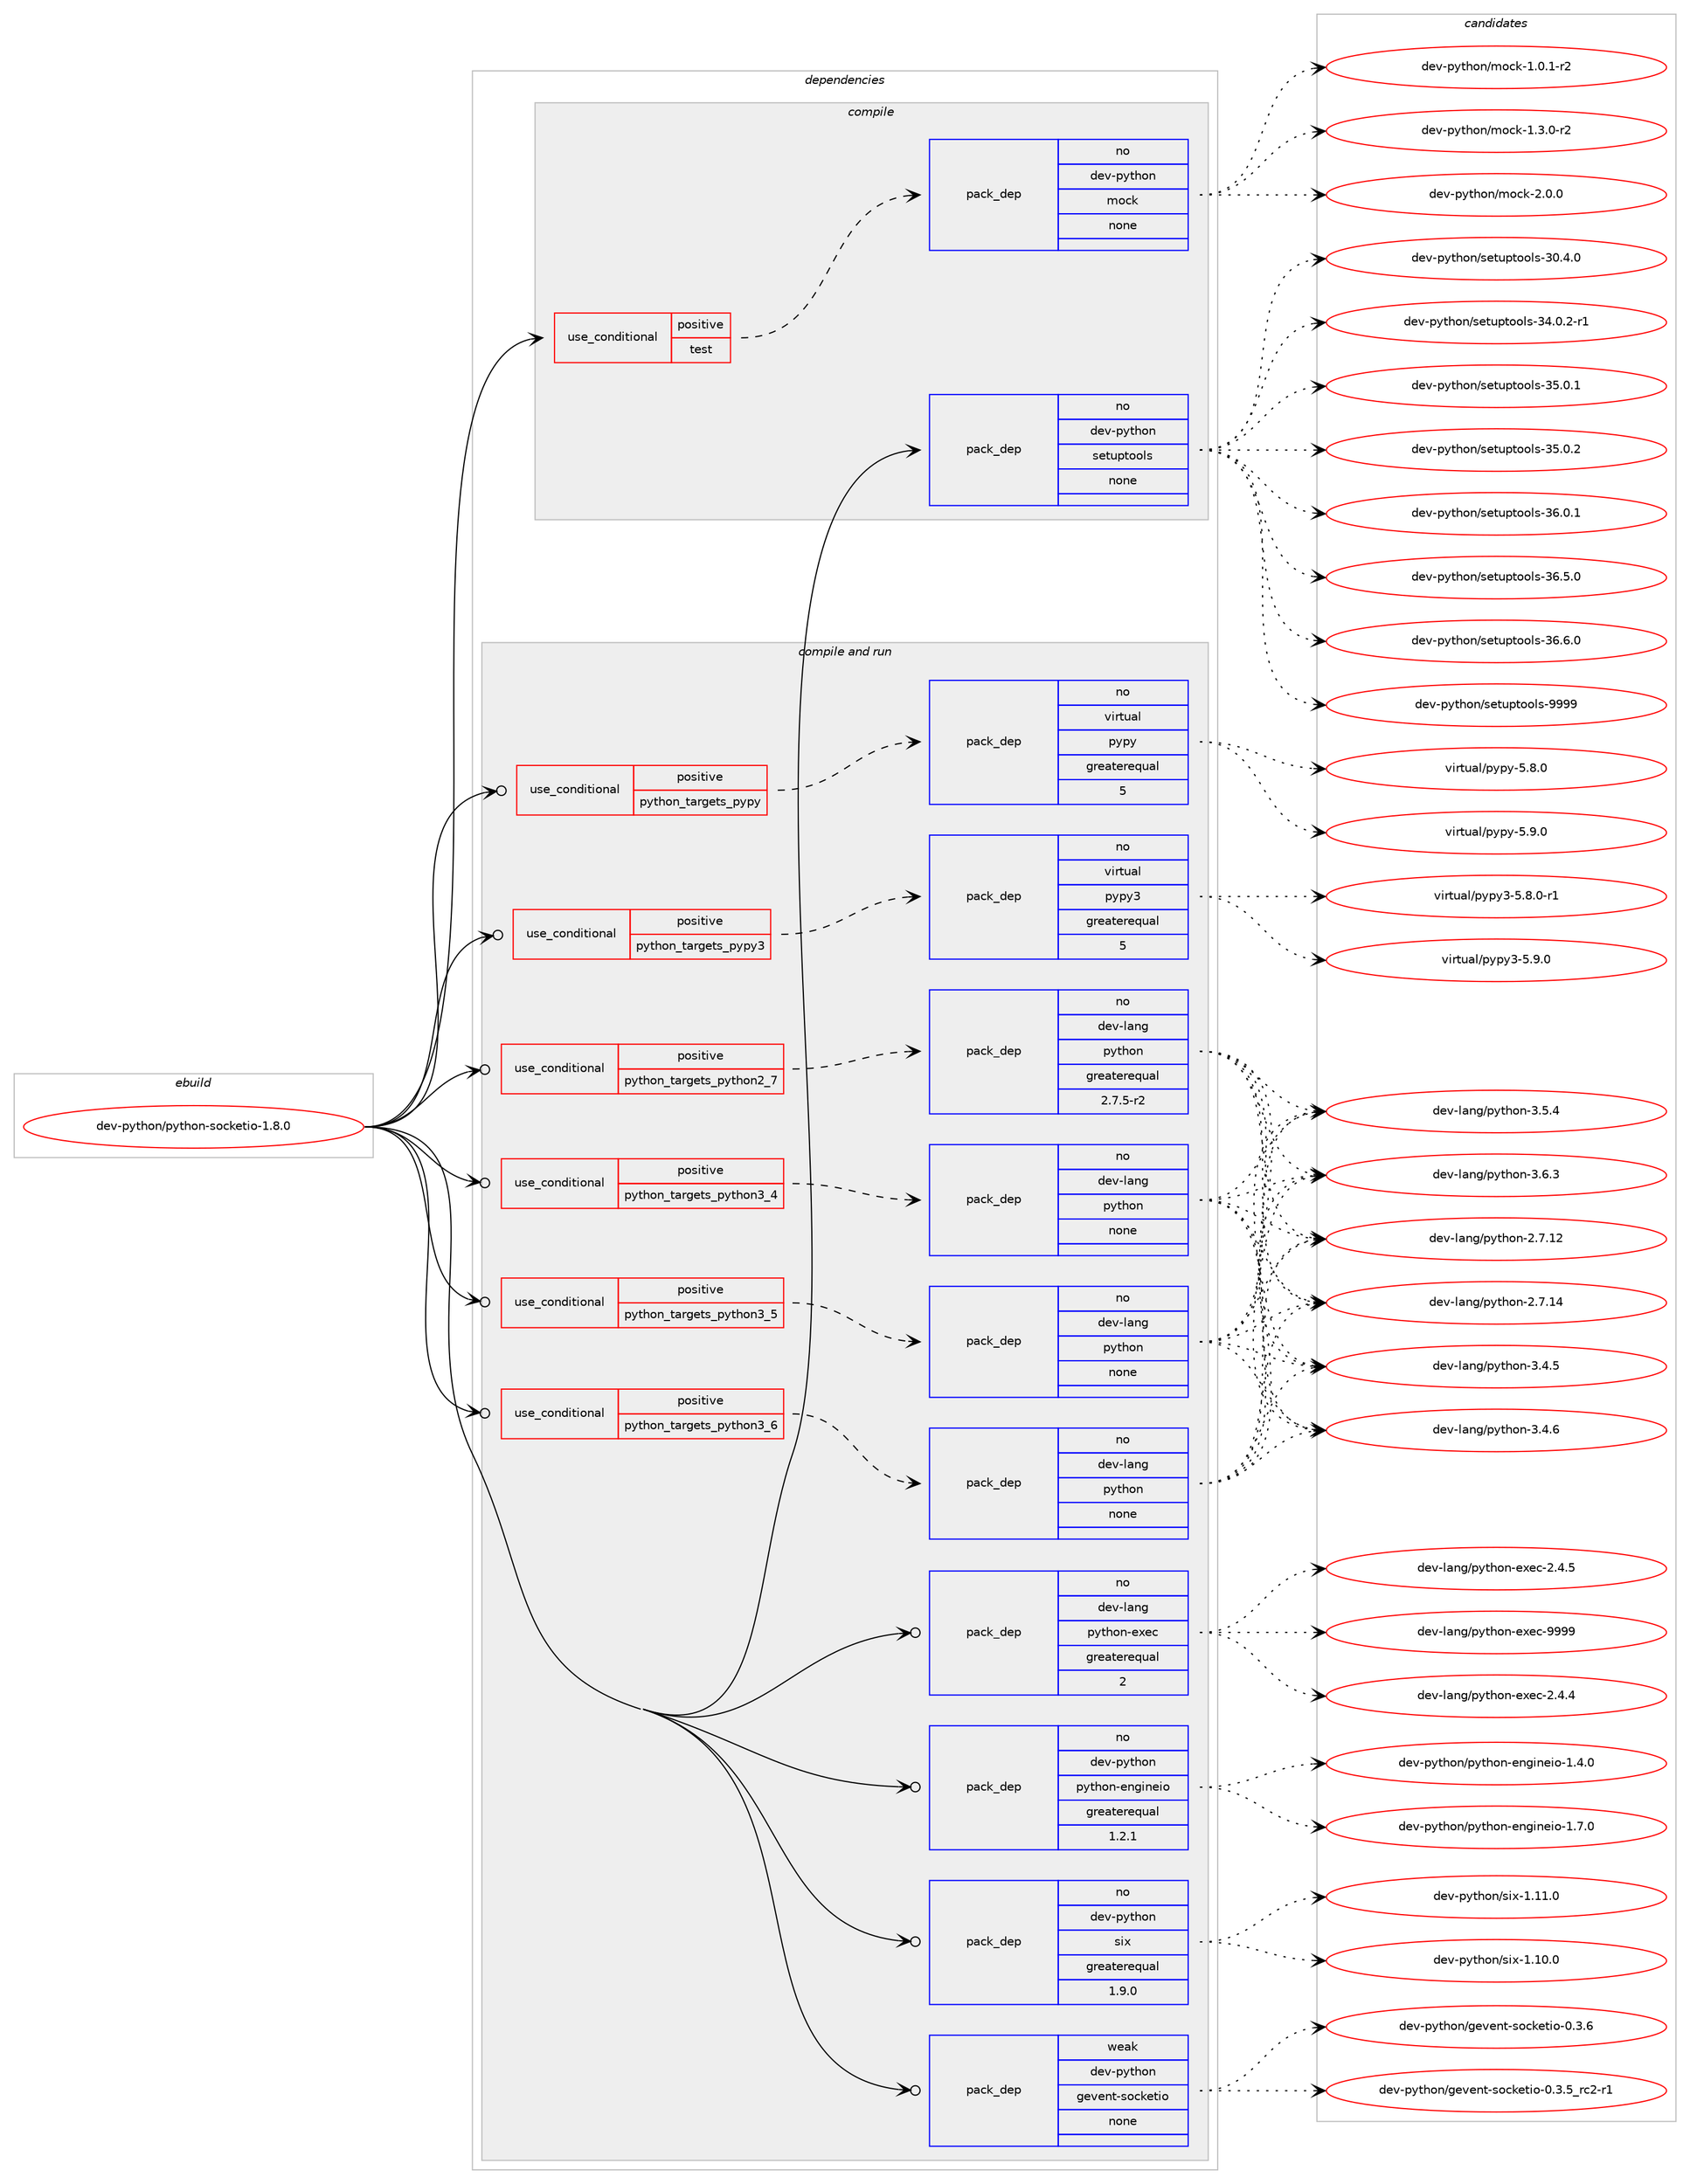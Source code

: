 digraph prolog {

# *************
# Graph options
# *************

newrank=true;
concentrate=true;
compound=true;
graph [rankdir=LR,fontname=Helvetica,fontsize=10,ranksep=1.5];#, ranksep=2.5, nodesep=0.2];
edge  [arrowhead=vee];
node  [fontname=Helvetica,fontsize=10];

# **********
# The ebuild
# **********

subgraph cluster_leftcol {
color=gray;
rank=same;
label=<<i>ebuild</i>>;
id [label="dev-python/python-socketio-1.8.0", color=red, width=4, href="../dev-python/python-socketio-1.8.0.svg"];
}

# ****************
# The dependencies
# ****************

subgraph cluster_midcol {
color=gray;
label=<<i>dependencies</i>>;
subgraph cluster_compile {
fillcolor="#eeeeee";
style=filled;
label=<<i>compile</i>>;
subgraph cond40345 {
dependency183301 [label=<<TABLE BORDER="0" CELLBORDER="1" CELLSPACING="0" CELLPADDING="4"><TR><TD ROWSPAN="3" CELLPADDING="10">use_conditional</TD></TR><TR><TD>positive</TD></TR><TR><TD>test</TD></TR></TABLE>>, shape=none, color=red];
subgraph pack139007 {
dependency183302 [label=<<TABLE BORDER="0" CELLBORDER="1" CELLSPACING="0" CELLPADDING="4" WIDTH="220"><TR><TD ROWSPAN="6" CELLPADDING="30">pack_dep</TD></TR><TR><TD WIDTH="110">no</TD></TR><TR><TD>dev-python</TD></TR><TR><TD>mock</TD></TR><TR><TD>none</TD></TR><TR><TD></TD></TR></TABLE>>, shape=none, color=blue];
}
dependency183301:e -> dependency183302:w [weight=20,style="dashed",arrowhead="vee"];
}
id:e -> dependency183301:w [weight=20,style="solid",arrowhead="vee"];
subgraph pack139008 {
dependency183303 [label=<<TABLE BORDER="0" CELLBORDER="1" CELLSPACING="0" CELLPADDING="4" WIDTH="220"><TR><TD ROWSPAN="6" CELLPADDING="30">pack_dep</TD></TR><TR><TD WIDTH="110">no</TD></TR><TR><TD>dev-python</TD></TR><TR><TD>setuptools</TD></TR><TR><TD>none</TD></TR><TR><TD></TD></TR></TABLE>>, shape=none, color=blue];
}
id:e -> dependency183303:w [weight=20,style="solid",arrowhead="vee"];
}
subgraph cluster_compileandrun {
fillcolor="#eeeeee";
style=filled;
label=<<i>compile and run</i>>;
subgraph cond40346 {
dependency183304 [label=<<TABLE BORDER="0" CELLBORDER="1" CELLSPACING="0" CELLPADDING="4"><TR><TD ROWSPAN="3" CELLPADDING="10">use_conditional</TD></TR><TR><TD>positive</TD></TR><TR><TD>python_targets_pypy</TD></TR></TABLE>>, shape=none, color=red];
subgraph pack139009 {
dependency183305 [label=<<TABLE BORDER="0" CELLBORDER="1" CELLSPACING="0" CELLPADDING="4" WIDTH="220"><TR><TD ROWSPAN="6" CELLPADDING="30">pack_dep</TD></TR><TR><TD WIDTH="110">no</TD></TR><TR><TD>virtual</TD></TR><TR><TD>pypy</TD></TR><TR><TD>greaterequal</TD></TR><TR><TD>5</TD></TR></TABLE>>, shape=none, color=blue];
}
dependency183304:e -> dependency183305:w [weight=20,style="dashed",arrowhead="vee"];
}
id:e -> dependency183304:w [weight=20,style="solid",arrowhead="odotvee"];
subgraph cond40347 {
dependency183306 [label=<<TABLE BORDER="0" CELLBORDER="1" CELLSPACING="0" CELLPADDING="4"><TR><TD ROWSPAN="3" CELLPADDING="10">use_conditional</TD></TR><TR><TD>positive</TD></TR><TR><TD>python_targets_pypy3</TD></TR></TABLE>>, shape=none, color=red];
subgraph pack139010 {
dependency183307 [label=<<TABLE BORDER="0" CELLBORDER="1" CELLSPACING="0" CELLPADDING="4" WIDTH="220"><TR><TD ROWSPAN="6" CELLPADDING="30">pack_dep</TD></TR><TR><TD WIDTH="110">no</TD></TR><TR><TD>virtual</TD></TR><TR><TD>pypy3</TD></TR><TR><TD>greaterequal</TD></TR><TR><TD>5</TD></TR></TABLE>>, shape=none, color=blue];
}
dependency183306:e -> dependency183307:w [weight=20,style="dashed",arrowhead="vee"];
}
id:e -> dependency183306:w [weight=20,style="solid",arrowhead="odotvee"];
subgraph cond40348 {
dependency183308 [label=<<TABLE BORDER="0" CELLBORDER="1" CELLSPACING="0" CELLPADDING="4"><TR><TD ROWSPAN="3" CELLPADDING="10">use_conditional</TD></TR><TR><TD>positive</TD></TR><TR><TD>python_targets_python2_7</TD></TR></TABLE>>, shape=none, color=red];
subgraph pack139011 {
dependency183309 [label=<<TABLE BORDER="0" CELLBORDER="1" CELLSPACING="0" CELLPADDING="4" WIDTH="220"><TR><TD ROWSPAN="6" CELLPADDING="30">pack_dep</TD></TR><TR><TD WIDTH="110">no</TD></TR><TR><TD>dev-lang</TD></TR><TR><TD>python</TD></TR><TR><TD>greaterequal</TD></TR><TR><TD>2.7.5-r2</TD></TR></TABLE>>, shape=none, color=blue];
}
dependency183308:e -> dependency183309:w [weight=20,style="dashed",arrowhead="vee"];
}
id:e -> dependency183308:w [weight=20,style="solid",arrowhead="odotvee"];
subgraph cond40349 {
dependency183310 [label=<<TABLE BORDER="0" CELLBORDER="1" CELLSPACING="0" CELLPADDING="4"><TR><TD ROWSPAN="3" CELLPADDING="10">use_conditional</TD></TR><TR><TD>positive</TD></TR><TR><TD>python_targets_python3_4</TD></TR></TABLE>>, shape=none, color=red];
subgraph pack139012 {
dependency183311 [label=<<TABLE BORDER="0" CELLBORDER="1" CELLSPACING="0" CELLPADDING="4" WIDTH="220"><TR><TD ROWSPAN="6" CELLPADDING="30">pack_dep</TD></TR><TR><TD WIDTH="110">no</TD></TR><TR><TD>dev-lang</TD></TR><TR><TD>python</TD></TR><TR><TD>none</TD></TR><TR><TD></TD></TR></TABLE>>, shape=none, color=blue];
}
dependency183310:e -> dependency183311:w [weight=20,style="dashed",arrowhead="vee"];
}
id:e -> dependency183310:w [weight=20,style="solid",arrowhead="odotvee"];
subgraph cond40350 {
dependency183312 [label=<<TABLE BORDER="0" CELLBORDER="1" CELLSPACING="0" CELLPADDING="4"><TR><TD ROWSPAN="3" CELLPADDING="10">use_conditional</TD></TR><TR><TD>positive</TD></TR><TR><TD>python_targets_python3_5</TD></TR></TABLE>>, shape=none, color=red];
subgraph pack139013 {
dependency183313 [label=<<TABLE BORDER="0" CELLBORDER="1" CELLSPACING="0" CELLPADDING="4" WIDTH="220"><TR><TD ROWSPAN="6" CELLPADDING="30">pack_dep</TD></TR><TR><TD WIDTH="110">no</TD></TR><TR><TD>dev-lang</TD></TR><TR><TD>python</TD></TR><TR><TD>none</TD></TR><TR><TD></TD></TR></TABLE>>, shape=none, color=blue];
}
dependency183312:e -> dependency183313:w [weight=20,style="dashed",arrowhead="vee"];
}
id:e -> dependency183312:w [weight=20,style="solid",arrowhead="odotvee"];
subgraph cond40351 {
dependency183314 [label=<<TABLE BORDER="0" CELLBORDER="1" CELLSPACING="0" CELLPADDING="4"><TR><TD ROWSPAN="3" CELLPADDING="10">use_conditional</TD></TR><TR><TD>positive</TD></TR><TR><TD>python_targets_python3_6</TD></TR></TABLE>>, shape=none, color=red];
subgraph pack139014 {
dependency183315 [label=<<TABLE BORDER="0" CELLBORDER="1" CELLSPACING="0" CELLPADDING="4" WIDTH="220"><TR><TD ROWSPAN="6" CELLPADDING="30">pack_dep</TD></TR><TR><TD WIDTH="110">no</TD></TR><TR><TD>dev-lang</TD></TR><TR><TD>python</TD></TR><TR><TD>none</TD></TR><TR><TD></TD></TR></TABLE>>, shape=none, color=blue];
}
dependency183314:e -> dependency183315:w [weight=20,style="dashed",arrowhead="vee"];
}
id:e -> dependency183314:w [weight=20,style="solid",arrowhead="odotvee"];
subgraph pack139015 {
dependency183316 [label=<<TABLE BORDER="0" CELLBORDER="1" CELLSPACING="0" CELLPADDING="4" WIDTH="220"><TR><TD ROWSPAN="6" CELLPADDING="30">pack_dep</TD></TR><TR><TD WIDTH="110">no</TD></TR><TR><TD>dev-lang</TD></TR><TR><TD>python-exec</TD></TR><TR><TD>greaterequal</TD></TR><TR><TD>2</TD></TR></TABLE>>, shape=none, color=blue];
}
id:e -> dependency183316:w [weight=20,style="solid",arrowhead="odotvee"];
subgraph pack139016 {
dependency183317 [label=<<TABLE BORDER="0" CELLBORDER="1" CELLSPACING="0" CELLPADDING="4" WIDTH="220"><TR><TD ROWSPAN="6" CELLPADDING="30">pack_dep</TD></TR><TR><TD WIDTH="110">no</TD></TR><TR><TD>dev-python</TD></TR><TR><TD>python-engineio</TD></TR><TR><TD>greaterequal</TD></TR><TR><TD>1.2.1</TD></TR></TABLE>>, shape=none, color=blue];
}
id:e -> dependency183317:w [weight=20,style="solid",arrowhead="odotvee"];
subgraph pack139017 {
dependency183318 [label=<<TABLE BORDER="0" CELLBORDER="1" CELLSPACING="0" CELLPADDING="4" WIDTH="220"><TR><TD ROWSPAN="6" CELLPADDING="30">pack_dep</TD></TR><TR><TD WIDTH="110">no</TD></TR><TR><TD>dev-python</TD></TR><TR><TD>six</TD></TR><TR><TD>greaterequal</TD></TR><TR><TD>1.9.0</TD></TR></TABLE>>, shape=none, color=blue];
}
id:e -> dependency183318:w [weight=20,style="solid",arrowhead="odotvee"];
subgraph pack139018 {
dependency183319 [label=<<TABLE BORDER="0" CELLBORDER="1" CELLSPACING="0" CELLPADDING="4" WIDTH="220"><TR><TD ROWSPAN="6" CELLPADDING="30">pack_dep</TD></TR><TR><TD WIDTH="110">weak</TD></TR><TR><TD>dev-python</TD></TR><TR><TD>gevent-socketio</TD></TR><TR><TD>none</TD></TR><TR><TD></TD></TR></TABLE>>, shape=none, color=blue];
}
id:e -> dependency183319:w [weight=20,style="solid",arrowhead="odotvee"];
}
subgraph cluster_run {
fillcolor="#eeeeee";
style=filled;
label=<<i>run</i>>;
}
}

# **************
# The candidates
# **************

subgraph cluster_choices {
rank=same;
color=gray;
label=<<i>candidates</i>>;

subgraph choice139007 {
color=black;
nodesep=1;
choice1001011184511212111610411111047109111991074549464846494511450 [label="dev-python/mock-1.0.1-r2", color=red, width=4,href="../dev-python/mock-1.0.1-r2.svg"];
choice1001011184511212111610411111047109111991074549465146484511450 [label="dev-python/mock-1.3.0-r2", color=red, width=4,href="../dev-python/mock-1.3.0-r2.svg"];
choice100101118451121211161041111104710911199107455046484648 [label="dev-python/mock-2.0.0", color=red, width=4,href="../dev-python/mock-2.0.0.svg"];
dependency183302:e -> choice1001011184511212111610411111047109111991074549464846494511450:w [style=dotted,weight="100"];
dependency183302:e -> choice1001011184511212111610411111047109111991074549465146484511450:w [style=dotted,weight="100"];
dependency183302:e -> choice100101118451121211161041111104710911199107455046484648:w [style=dotted,weight="100"];
}
subgraph choice139008 {
color=black;
nodesep=1;
choice100101118451121211161041111104711510111611711211611111110811545514846524648 [label="dev-python/setuptools-30.4.0", color=red, width=4,href="../dev-python/setuptools-30.4.0.svg"];
choice1001011184511212111610411111047115101116117112116111111108115455152464846504511449 [label="dev-python/setuptools-34.0.2-r1", color=red, width=4,href="../dev-python/setuptools-34.0.2-r1.svg"];
choice100101118451121211161041111104711510111611711211611111110811545515346484649 [label="dev-python/setuptools-35.0.1", color=red, width=4,href="../dev-python/setuptools-35.0.1.svg"];
choice100101118451121211161041111104711510111611711211611111110811545515346484650 [label="dev-python/setuptools-35.0.2", color=red, width=4,href="../dev-python/setuptools-35.0.2.svg"];
choice100101118451121211161041111104711510111611711211611111110811545515446484649 [label="dev-python/setuptools-36.0.1", color=red, width=4,href="../dev-python/setuptools-36.0.1.svg"];
choice100101118451121211161041111104711510111611711211611111110811545515446534648 [label="dev-python/setuptools-36.5.0", color=red, width=4,href="../dev-python/setuptools-36.5.0.svg"];
choice100101118451121211161041111104711510111611711211611111110811545515446544648 [label="dev-python/setuptools-36.6.0", color=red, width=4,href="../dev-python/setuptools-36.6.0.svg"];
choice10010111845112121116104111110471151011161171121161111111081154557575757 [label="dev-python/setuptools-9999", color=red, width=4,href="../dev-python/setuptools-9999.svg"];
dependency183303:e -> choice100101118451121211161041111104711510111611711211611111110811545514846524648:w [style=dotted,weight="100"];
dependency183303:e -> choice1001011184511212111610411111047115101116117112116111111108115455152464846504511449:w [style=dotted,weight="100"];
dependency183303:e -> choice100101118451121211161041111104711510111611711211611111110811545515346484649:w [style=dotted,weight="100"];
dependency183303:e -> choice100101118451121211161041111104711510111611711211611111110811545515346484650:w [style=dotted,weight="100"];
dependency183303:e -> choice100101118451121211161041111104711510111611711211611111110811545515446484649:w [style=dotted,weight="100"];
dependency183303:e -> choice100101118451121211161041111104711510111611711211611111110811545515446534648:w [style=dotted,weight="100"];
dependency183303:e -> choice100101118451121211161041111104711510111611711211611111110811545515446544648:w [style=dotted,weight="100"];
dependency183303:e -> choice10010111845112121116104111110471151011161171121161111111081154557575757:w [style=dotted,weight="100"];
}
subgraph choice139009 {
color=black;
nodesep=1;
choice1181051141161179710847112121112121455346564648 [label="virtual/pypy-5.8.0", color=red, width=4,href="../virtual/pypy-5.8.0.svg"];
choice1181051141161179710847112121112121455346574648 [label="virtual/pypy-5.9.0", color=red, width=4,href="../virtual/pypy-5.9.0.svg"];
dependency183305:e -> choice1181051141161179710847112121112121455346564648:w [style=dotted,weight="100"];
dependency183305:e -> choice1181051141161179710847112121112121455346574648:w [style=dotted,weight="100"];
}
subgraph choice139010 {
color=black;
nodesep=1;
choice1181051141161179710847112121112121514553465646484511449 [label="virtual/pypy3-5.8.0-r1", color=red, width=4,href="../virtual/pypy3-5.8.0-r1.svg"];
choice118105114116117971084711212111212151455346574648 [label="virtual/pypy3-5.9.0", color=red, width=4,href="../virtual/pypy3-5.9.0.svg"];
dependency183307:e -> choice1181051141161179710847112121112121514553465646484511449:w [style=dotted,weight="100"];
dependency183307:e -> choice118105114116117971084711212111212151455346574648:w [style=dotted,weight="100"];
}
subgraph choice139011 {
color=black;
nodesep=1;
choice10010111845108971101034711212111610411111045504655464950 [label="dev-lang/python-2.7.12", color=red, width=4,href="../dev-lang/python-2.7.12.svg"];
choice10010111845108971101034711212111610411111045504655464952 [label="dev-lang/python-2.7.14", color=red, width=4,href="../dev-lang/python-2.7.14.svg"];
choice100101118451089711010347112121116104111110455146524653 [label="dev-lang/python-3.4.5", color=red, width=4,href="../dev-lang/python-3.4.5.svg"];
choice100101118451089711010347112121116104111110455146524654 [label="dev-lang/python-3.4.6", color=red, width=4,href="../dev-lang/python-3.4.6.svg"];
choice100101118451089711010347112121116104111110455146534652 [label="dev-lang/python-3.5.4", color=red, width=4,href="../dev-lang/python-3.5.4.svg"];
choice100101118451089711010347112121116104111110455146544651 [label="dev-lang/python-3.6.3", color=red, width=4,href="../dev-lang/python-3.6.3.svg"];
dependency183309:e -> choice10010111845108971101034711212111610411111045504655464950:w [style=dotted,weight="100"];
dependency183309:e -> choice10010111845108971101034711212111610411111045504655464952:w [style=dotted,weight="100"];
dependency183309:e -> choice100101118451089711010347112121116104111110455146524653:w [style=dotted,weight="100"];
dependency183309:e -> choice100101118451089711010347112121116104111110455146524654:w [style=dotted,weight="100"];
dependency183309:e -> choice100101118451089711010347112121116104111110455146534652:w [style=dotted,weight="100"];
dependency183309:e -> choice100101118451089711010347112121116104111110455146544651:w [style=dotted,weight="100"];
}
subgraph choice139012 {
color=black;
nodesep=1;
choice10010111845108971101034711212111610411111045504655464950 [label="dev-lang/python-2.7.12", color=red, width=4,href="../dev-lang/python-2.7.12.svg"];
choice10010111845108971101034711212111610411111045504655464952 [label="dev-lang/python-2.7.14", color=red, width=4,href="../dev-lang/python-2.7.14.svg"];
choice100101118451089711010347112121116104111110455146524653 [label="dev-lang/python-3.4.5", color=red, width=4,href="../dev-lang/python-3.4.5.svg"];
choice100101118451089711010347112121116104111110455146524654 [label="dev-lang/python-3.4.6", color=red, width=4,href="../dev-lang/python-3.4.6.svg"];
choice100101118451089711010347112121116104111110455146534652 [label="dev-lang/python-3.5.4", color=red, width=4,href="../dev-lang/python-3.5.4.svg"];
choice100101118451089711010347112121116104111110455146544651 [label="dev-lang/python-3.6.3", color=red, width=4,href="../dev-lang/python-3.6.3.svg"];
dependency183311:e -> choice10010111845108971101034711212111610411111045504655464950:w [style=dotted,weight="100"];
dependency183311:e -> choice10010111845108971101034711212111610411111045504655464952:w [style=dotted,weight="100"];
dependency183311:e -> choice100101118451089711010347112121116104111110455146524653:w [style=dotted,weight="100"];
dependency183311:e -> choice100101118451089711010347112121116104111110455146524654:w [style=dotted,weight="100"];
dependency183311:e -> choice100101118451089711010347112121116104111110455146534652:w [style=dotted,weight="100"];
dependency183311:e -> choice100101118451089711010347112121116104111110455146544651:w [style=dotted,weight="100"];
}
subgraph choice139013 {
color=black;
nodesep=1;
choice10010111845108971101034711212111610411111045504655464950 [label="dev-lang/python-2.7.12", color=red, width=4,href="../dev-lang/python-2.7.12.svg"];
choice10010111845108971101034711212111610411111045504655464952 [label="dev-lang/python-2.7.14", color=red, width=4,href="../dev-lang/python-2.7.14.svg"];
choice100101118451089711010347112121116104111110455146524653 [label="dev-lang/python-3.4.5", color=red, width=4,href="../dev-lang/python-3.4.5.svg"];
choice100101118451089711010347112121116104111110455146524654 [label="dev-lang/python-3.4.6", color=red, width=4,href="../dev-lang/python-3.4.6.svg"];
choice100101118451089711010347112121116104111110455146534652 [label="dev-lang/python-3.5.4", color=red, width=4,href="../dev-lang/python-3.5.4.svg"];
choice100101118451089711010347112121116104111110455146544651 [label="dev-lang/python-3.6.3", color=red, width=4,href="../dev-lang/python-3.6.3.svg"];
dependency183313:e -> choice10010111845108971101034711212111610411111045504655464950:w [style=dotted,weight="100"];
dependency183313:e -> choice10010111845108971101034711212111610411111045504655464952:w [style=dotted,weight="100"];
dependency183313:e -> choice100101118451089711010347112121116104111110455146524653:w [style=dotted,weight="100"];
dependency183313:e -> choice100101118451089711010347112121116104111110455146524654:w [style=dotted,weight="100"];
dependency183313:e -> choice100101118451089711010347112121116104111110455146534652:w [style=dotted,weight="100"];
dependency183313:e -> choice100101118451089711010347112121116104111110455146544651:w [style=dotted,weight="100"];
}
subgraph choice139014 {
color=black;
nodesep=1;
choice10010111845108971101034711212111610411111045504655464950 [label="dev-lang/python-2.7.12", color=red, width=4,href="../dev-lang/python-2.7.12.svg"];
choice10010111845108971101034711212111610411111045504655464952 [label="dev-lang/python-2.7.14", color=red, width=4,href="../dev-lang/python-2.7.14.svg"];
choice100101118451089711010347112121116104111110455146524653 [label="dev-lang/python-3.4.5", color=red, width=4,href="../dev-lang/python-3.4.5.svg"];
choice100101118451089711010347112121116104111110455146524654 [label="dev-lang/python-3.4.6", color=red, width=4,href="../dev-lang/python-3.4.6.svg"];
choice100101118451089711010347112121116104111110455146534652 [label="dev-lang/python-3.5.4", color=red, width=4,href="../dev-lang/python-3.5.4.svg"];
choice100101118451089711010347112121116104111110455146544651 [label="dev-lang/python-3.6.3", color=red, width=4,href="../dev-lang/python-3.6.3.svg"];
dependency183315:e -> choice10010111845108971101034711212111610411111045504655464950:w [style=dotted,weight="100"];
dependency183315:e -> choice10010111845108971101034711212111610411111045504655464952:w [style=dotted,weight="100"];
dependency183315:e -> choice100101118451089711010347112121116104111110455146524653:w [style=dotted,weight="100"];
dependency183315:e -> choice100101118451089711010347112121116104111110455146524654:w [style=dotted,weight="100"];
dependency183315:e -> choice100101118451089711010347112121116104111110455146534652:w [style=dotted,weight="100"];
dependency183315:e -> choice100101118451089711010347112121116104111110455146544651:w [style=dotted,weight="100"];
}
subgraph choice139015 {
color=black;
nodesep=1;
choice1001011184510897110103471121211161041111104510112010199455046524652 [label="dev-lang/python-exec-2.4.4", color=red, width=4,href="../dev-lang/python-exec-2.4.4.svg"];
choice1001011184510897110103471121211161041111104510112010199455046524653 [label="dev-lang/python-exec-2.4.5", color=red, width=4,href="../dev-lang/python-exec-2.4.5.svg"];
choice10010111845108971101034711212111610411111045101120101994557575757 [label="dev-lang/python-exec-9999", color=red, width=4,href="../dev-lang/python-exec-9999.svg"];
dependency183316:e -> choice1001011184510897110103471121211161041111104510112010199455046524652:w [style=dotted,weight="100"];
dependency183316:e -> choice1001011184510897110103471121211161041111104510112010199455046524653:w [style=dotted,weight="100"];
dependency183316:e -> choice10010111845108971101034711212111610411111045101120101994557575757:w [style=dotted,weight="100"];
}
subgraph choice139016 {
color=black;
nodesep=1;
choice100101118451121211161041111104711212111610411111045101110103105110101105111454946524648 [label="dev-python/python-engineio-1.4.0", color=red, width=4,href="../dev-python/python-engineio-1.4.0.svg"];
choice100101118451121211161041111104711212111610411111045101110103105110101105111454946554648 [label="dev-python/python-engineio-1.7.0", color=red, width=4,href="../dev-python/python-engineio-1.7.0.svg"];
dependency183317:e -> choice100101118451121211161041111104711212111610411111045101110103105110101105111454946524648:w [style=dotted,weight="100"];
dependency183317:e -> choice100101118451121211161041111104711212111610411111045101110103105110101105111454946554648:w [style=dotted,weight="100"];
}
subgraph choice139017 {
color=black;
nodesep=1;
choice100101118451121211161041111104711510512045494649484648 [label="dev-python/six-1.10.0", color=red, width=4,href="../dev-python/six-1.10.0.svg"];
choice100101118451121211161041111104711510512045494649494648 [label="dev-python/six-1.11.0", color=red, width=4,href="../dev-python/six-1.11.0.svg"];
dependency183318:e -> choice100101118451121211161041111104711510512045494649484648:w [style=dotted,weight="100"];
dependency183318:e -> choice100101118451121211161041111104711510512045494649494648:w [style=dotted,weight="100"];
}
subgraph choice139018 {
color=black;
nodesep=1;
choice100101118451121211161041111104710310111810111011645115111991071011161051114548465146539511499504511449 [label="dev-python/gevent-socketio-0.3.5_rc2-r1", color=red, width=4,href="../dev-python/gevent-socketio-0.3.5_rc2-r1.svg"];
choice10010111845112121116104111110471031011181011101164511511199107101116105111454846514654 [label="dev-python/gevent-socketio-0.3.6", color=red, width=4,href="../dev-python/gevent-socketio-0.3.6.svg"];
dependency183319:e -> choice100101118451121211161041111104710310111810111011645115111991071011161051114548465146539511499504511449:w [style=dotted,weight="100"];
dependency183319:e -> choice10010111845112121116104111110471031011181011101164511511199107101116105111454846514654:w [style=dotted,weight="100"];
}
}

}
